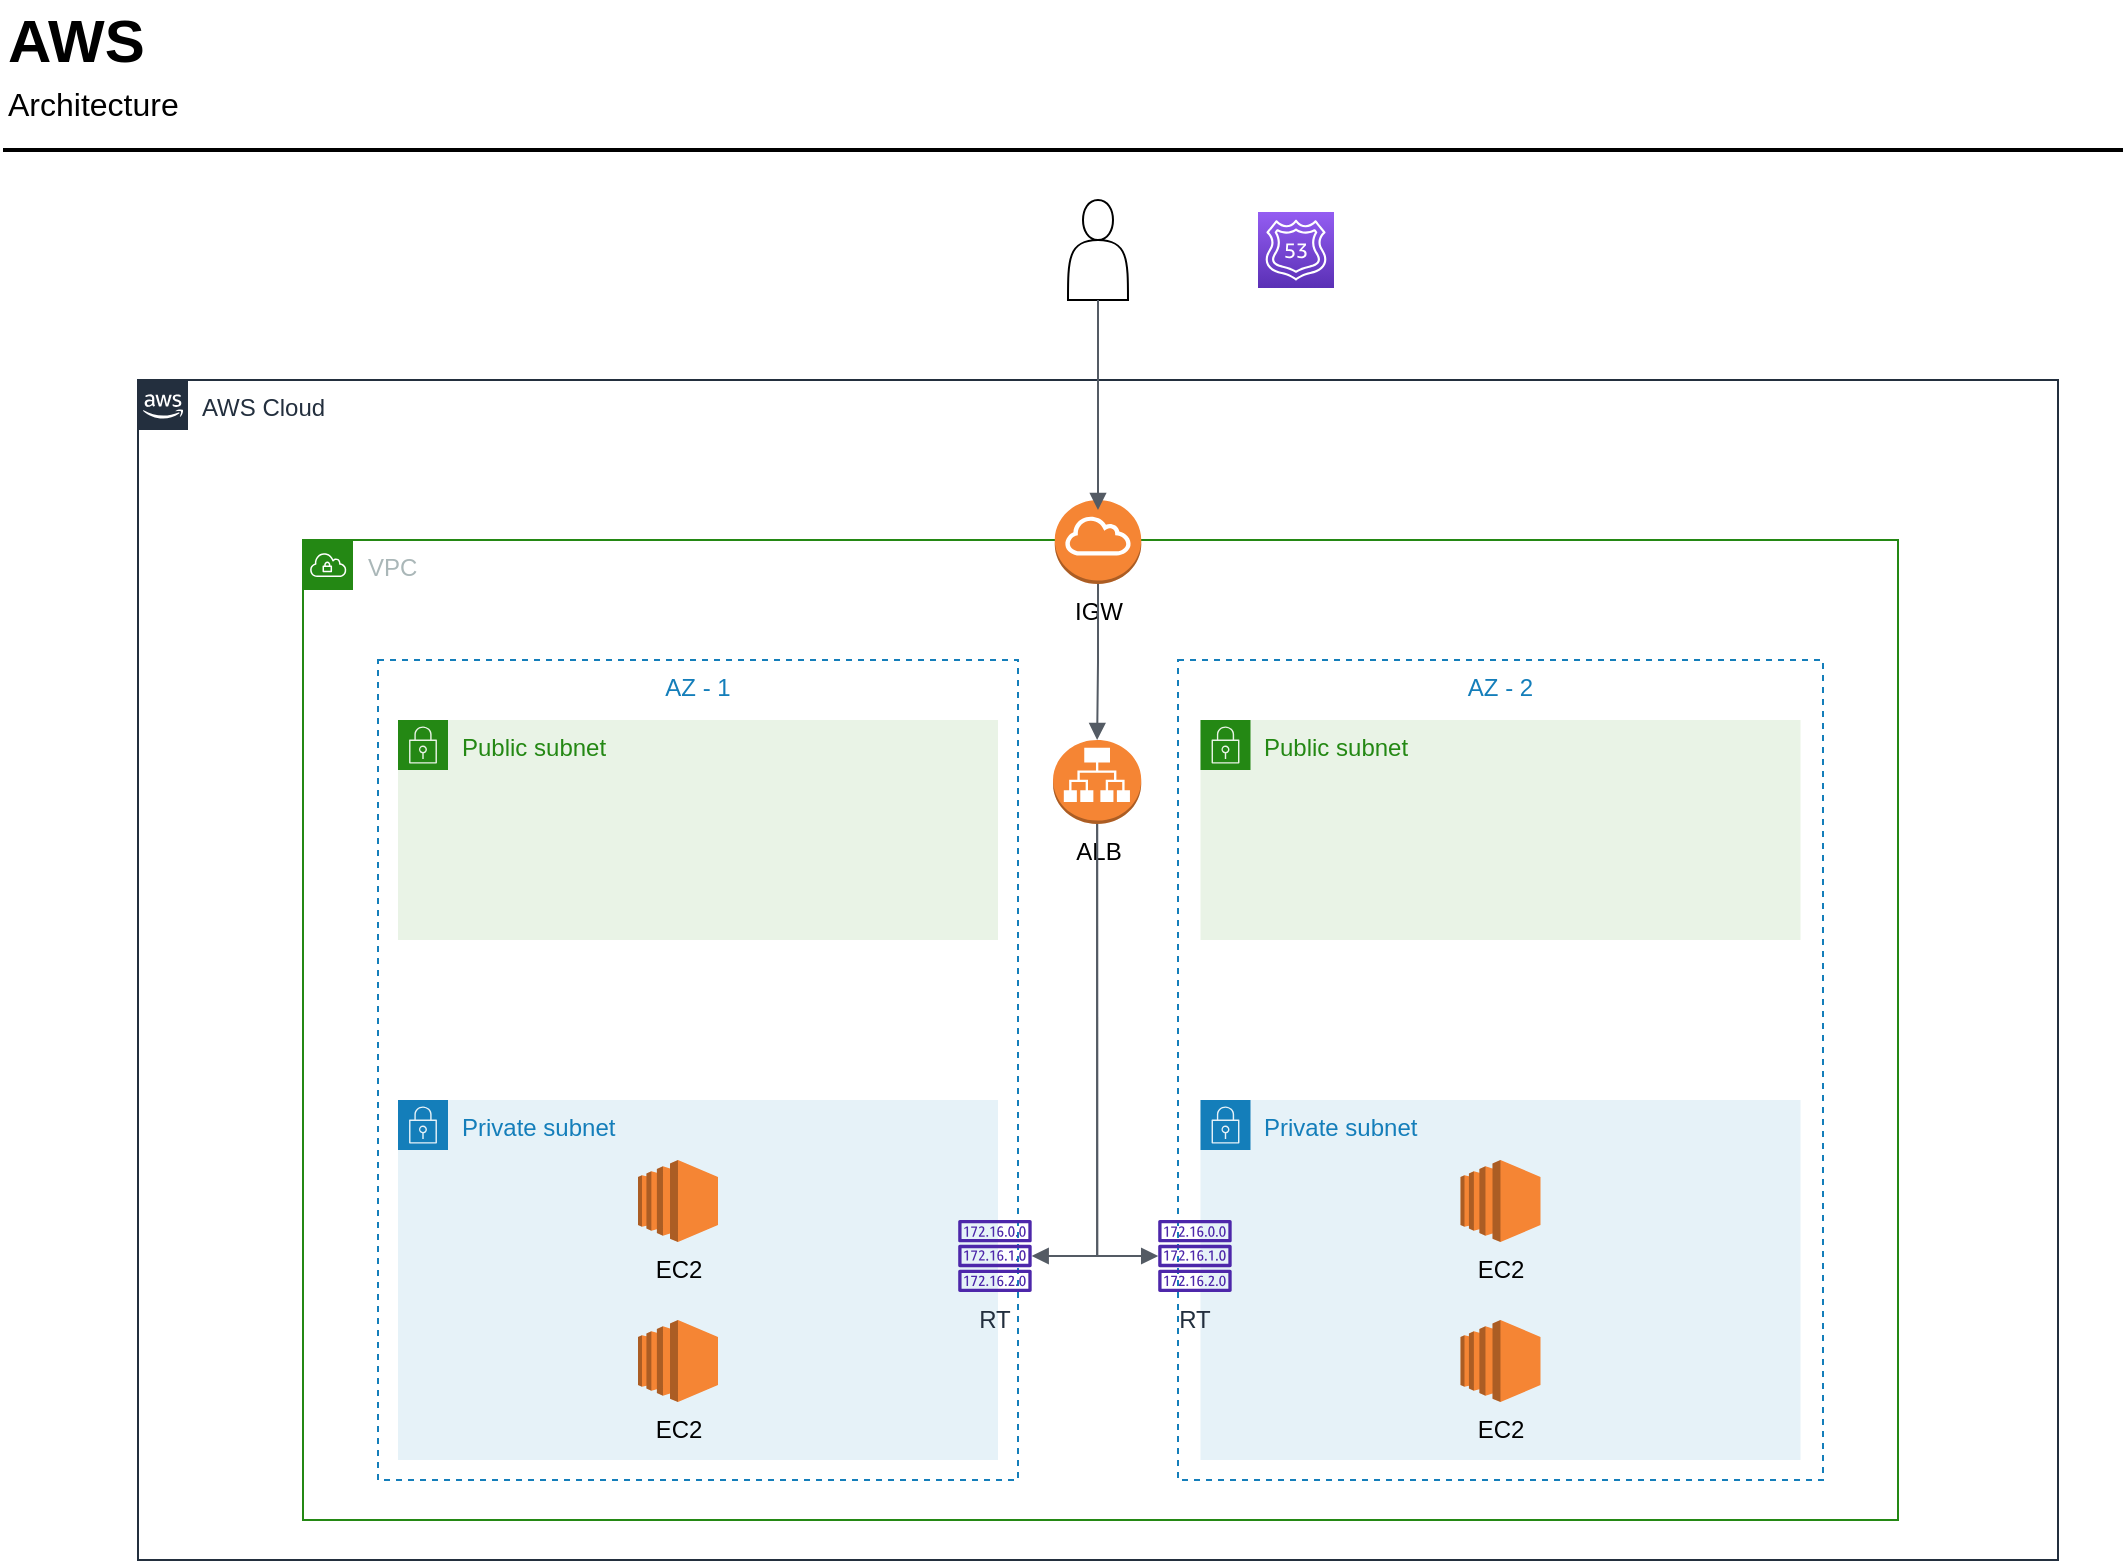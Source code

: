 <mxfile version="20.2.2" type="github">
  <diagram id="Ht1M8jgEwFfnCIfOTk4-" name="Page-1">
    <mxGraphModel dx="1306" dy="781" grid="1" gridSize="10" guides="1" tooltips="1" connect="1" arrows="1" fold="1" page="1" pageScale="1" pageWidth="1169" pageHeight="827" math="0" shadow="0">
      <root>
        <mxCell id="0" />
        <mxCell id="1" parent="0" />
        <mxCell id="-QjtrjUzRDEMRZ5MF8oH-47" value="AWS" style="text;html=1;resizable=0;points=[];autosize=1;align=left;verticalAlign=top;spacingTop=-4;fontSize=30;fontStyle=1" parent="1" vertex="1">
          <mxGeometry x="52.5" y="10" width="90" height="40" as="geometry" />
        </mxCell>
        <mxCell id="-QjtrjUzRDEMRZ5MF8oH-48" value="Architecture" style="text;html=1;resizable=0;points=[];autosize=1;align=left;verticalAlign=top;spacingTop=-4;fontSize=16;" parent="1" vertex="1">
          <mxGeometry x="52.5" y="50" width="110" height="30" as="geometry" />
        </mxCell>
        <mxCell id="SCVMTBWpLvtzJIhz15lM-1" value="" style="line;strokeWidth=2;html=1;fontSize=14;" parent="1" vertex="1">
          <mxGeometry x="52.5" y="80" width="1060" height="10" as="geometry" />
        </mxCell>
        <mxCell id="GHpW76NrXh7rv0FX1-69-12" value="" style="shape=actor;whiteSpace=wrap;html=1;" vertex="1" parent="1">
          <mxGeometry x="585" y="110" width="30" height="50" as="geometry" />
        </mxCell>
        <mxCell id="GHpW76NrXh7rv0FX1-69-16" value="AWS Cloud" style="points=[[0,0],[0.25,0],[0.5,0],[0.75,0],[1,0],[1,0.25],[1,0.5],[1,0.75],[1,1],[0.75,1],[0.5,1],[0.25,1],[0,1],[0,0.75],[0,0.5],[0,0.25]];outlineConnect=0;gradientColor=none;html=1;whiteSpace=wrap;fontSize=12;fontStyle=0;container=1;pointerEvents=0;collapsible=0;recursiveResize=0;shape=mxgraph.aws4.group;grIcon=mxgraph.aws4.group_aws_cloud_alt;strokeColor=#232F3E;fillColor=none;verticalAlign=top;align=left;spacingLeft=30;fontColor=#232F3E;dashed=0;" vertex="1" parent="1">
          <mxGeometry x="120" y="200" width="960" height="590" as="geometry" />
        </mxCell>
        <mxCell id="GHpW76NrXh7rv0FX1-69-11" value="VPC" style="points=[[0,0],[0.25,0],[0.5,0],[0.75,0],[1,0],[1,0.25],[1,0.5],[1,0.75],[1,1],[0.75,1],[0.5,1],[0.25,1],[0,1],[0,0.75],[0,0.5],[0,0.25]];outlineConnect=0;gradientColor=none;html=1;whiteSpace=wrap;fontSize=12;fontStyle=0;container=1;pointerEvents=0;collapsible=0;recursiveResize=0;shape=mxgraph.aws4.group;grIcon=mxgraph.aws4.group_vpc;strokeColor=#248814;fillColor=none;verticalAlign=top;align=left;spacingLeft=30;fontColor=#AAB7B8;dashed=0;" vertex="1" parent="GHpW76NrXh7rv0FX1-69-16">
          <mxGeometry x="82.5" y="80" width="797.5" height="490" as="geometry" />
        </mxCell>
        <mxCell id="GHpW76NrXh7rv0FX1-69-20" value="AZ - 2" style="fillColor=none;strokeColor=#147EBA;dashed=1;verticalAlign=top;fontStyle=0;fontColor=#147EBA;" vertex="1" parent="GHpW76NrXh7rv0FX1-69-11">
          <mxGeometry x="437.5" y="60" width="322.5" height="410" as="geometry" />
        </mxCell>
        <mxCell id="GHpW76NrXh7rv0FX1-69-22" value="IGW" style="outlineConnect=0;dashed=0;verticalLabelPosition=bottom;verticalAlign=top;align=center;html=1;shape=mxgraph.aws3.internet_gateway;fillColor=#F58534;gradientColor=none;" vertex="1" parent="GHpW76NrXh7rv0FX1-69-11">
          <mxGeometry x="375.88" y="-20" width="43.25" height="42" as="geometry" />
        </mxCell>
        <mxCell id="GHpW76NrXh7rv0FX1-69-31" value="Private subnet" style="points=[[0,0],[0.25,0],[0.5,0],[0.75,0],[1,0],[1,0.25],[1,0.5],[1,0.75],[1,1],[0.75,1],[0.5,1],[0.25,1],[0,1],[0,0.75],[0,0.5],[0,0.25]];outlineConnect=0;gradientColor=none;html=1;whiteSpace=wrap;fontSize=12;fontStyle=0;container=1;pointerEvents=0;collapsible=0;recursiveResize=0;shape=mxgraph.aws4.group;grIcon=mxgraph.aws4.group_security_group;grStroke=0;strokeColor=#147EBA;fillColor=#E6F2F8;verticalAlign=top;align=left;spacingLeft=30;fontColor=#147EBA;dashed=0;" vertex="1" parent="GHpW76NrXh7rv0FX1-69-11">
          <mxGeometry x="448.75" y="280" width="300" height="180" as="geometry" />
        </mxCell>
        <mxCell id="GHpW76NrXh7rv0FX1-69-42" value="EC2" style="outlineConnect=0;dashed=0;verticalLabelPosition=bottom;verticalAlign=top;align=center;html=1;shape=mxgraph.aws3.ec2;fillColor=#F58534;gradientColor=none;" vertex="1" parent="GHpW76NrXh7rv0FX1-69-31">
          <mxGeometry x="130" y="30" width="40" height="41" as="geometry" />
        </mxCell>
        <mxCell id="GHpW76NrXh7rv0FX1-69-41" value="EC2" style="outlineConnect=0;dashed=0;verticalLabelPosition=bottom;verticalAlign=top;align=center;html=1;shape=mxgraph.aws3.ec2;fillColor=#F58534;gradientColor=none;" vertex="1" parent="GHpW76NrXh7rv0FX1-69-31">
          <mxGeometry x="130" y="110" width="40" height="41" as="geometry" />
        </mxCell>
        <mxCell id="GHpW76NrXh7rv0FX1-69-29" value="Public subnet" style="points=[[0,0],[0.25,0],[0.5,0],[0.75,0],[1,0],[1,0.25],[1,0.5],[1,0.75],[1,1],[0.75,1],[0.5,1],[0.25,1],[0,1],[0,0.75],[0,0.5],[0,0.25]];outlineConnect=0;gradientColor=none;html=1;whiteSpace=wrap;fontSize=12;fontStyle=0;container=1;pointerEvents=0;collapsible=0;recursiveResize=0;shape=mxgraph.aws4.group;grIcon=mxgraph.aws4.group_security_group;grStroke=0;strokeColor=#248814;fillColor=#E9F3E6;verticalAlign=top;align=left;spacingLeft=30;fontColor=#248814;dashed=0;" vertex="1" parent="GHpW76NrXh7rv0FX1-69-11">
          <mxGeometry x="448.75" y="90" width="300" height="110" as="geometry" />
        </mxCell>
        <mxCell id="GHpW76NrXh7rv0FX1-69-32" value="ALB" style="outlineConnect=0;dashed=0;verticalLabelPosition=bottom;verticalAlign=top;align=center;html=1;shape=mxgraph.aws3.application_load_balancer;fillColor=#F58534;gradientColor=none;" vertex="1" parent="GHpW76NrXh7rv0FX1-69-11">
          <mxGeometry x="375.01" y="100" width="44.12" height="42" as="geometry" />
        </mxCell>
        <mxCell id="GHpW76NrXh7rv0FX1-69-35" value="" style="edgeStyle=orthogonalEdgeStyle;html=1;endArrow=block;elbow=vertical;startArrow=none;endFill=1;strokeColor=#545B64;rounded=0;entryX=0.5;entryY=0;entryDx=0;entryDy=0;entryPerimeter=0;exitX=0.5;exitY=1;exitDx=0;exitDy=0;exitPerimeter=0;" edge="1" parent="GHpW76NrXh7rv0FX1-69-11" source="GHpW76NrXh7rv0FX1-69-22" target="GHpW76NrXh7rv0FX1-69-32">
          <mxGeometry width="100" relative="1" as="geometry">
            <mxPoint x="287.5" y="130" as="sourcePoint" />
            <mxPoint x="387.5" y="130" as="targetPoint" />
          </mxGeometry>
        </mxCell>
        <mxCell id="GHpW76NrXh7rv0FX1-69-38" value="" style="edgeStyle=orthogonalEdgeStyle;html=1;endArrow=block;elbow=vertical;startArrow=none;endFill=1;strokeColor=#545B64;rounded=0;exitX=0.5;exitY=1;exitDx=0;exitDy=0;exitPerimeter=0;" edge="1" parent="GHpW76NrXh7rv0FX1-69-11" source="GHpW76NrXh7rv0FX1-69-32" target="GHpW76NrXh7rv0FX1-69-34">
          <mxGeometry width="100" relative="1" as="geometry">
            <mxPoint x="287.5" y="130" as="sourcePoint" />
            <mxPoint x="387.5" y="130" as="targetPoint" />
            <Array as="points">
              <mxPoint x="397" y="358" />
            </Array>
          </mxGeometry>
        </mxCell>
        <mxCell id="GHpW76NrXh7rv0FX1-69-34" value="RT" style="sketch=0;outlineConnect=0;fontColor=#232F3E;gradientColor=none;fillColor=#4D27AA;strokeColor=none;dashed=0;verticalLabelPosition=bottom;verticalAlign=top;align=center;html=1;fontSize=12;fontStyle=0;aspect=fixed;pointerEvents=1;shape=mxgraph.aws4.route_table;" vertex="1" parent="GHpW76NrXh7rv0FX1-69-11">
          <mxGeometry x="427.5" y="340" width="36.95" height="36" as="geometry" />
        </mxCell>
        <mxCell id="GHpW76NrXh7rv0FX1-69-19" value="AZ - 1" style="fillColor=none;strokeColor=#147EBA;dashed=1;verticalAlign=top;fontStyle=0;fontColor=#147EBA;" vertex="1" parent="1">
          <mxGeometry x="240" y="340" width="320" height="410" as="geometry" />
        </mxCell>
        <mxCell id="GHpW76NrXh7rv0FX1-69-21" value="" style="sketch=0;points=[[0,0,0],[0.25,0,0],[0.5,0,0],[0.75,0,0],[1,0,0],[0,1,0],[0.25,1,0],[0.5,1,0],[0.75,1,0],[1,1,0],[0,0.25,0],[0,0.5,0],[0,0.75,0],[1,0.25,0],[1,0.5,0],[1,0.75,0]];outlineConnect=0;fontColor=#232F3E;gradientColor=#945DF2;gradientDirection=north;fillColor=#5A30B5;strokeColor=#ffffff;dashed=0;verticalLabelPosition=bottom;verticalAlign=top;align=center;html=1;fontSize=12;fontStyle=0;aspect=fixed;shape=mxgraph.aws4.resourceIcon;resIcon=mxgraph.aws4.route_53;" vertex="1" parent="1">
          <mxGeometry x="680" y="116" width="38" height="38" as="geometry" />
        </mxCell>
        <mxCell id="GHpW76NrXh7rv0FX1-69-23" value="" style="edgeStyle=orthogonalEdgeStyle;html=1;endArrow=block;elbow=vertical;startArrow=none;endFill=1;strokeColor=#545B64;rounded=0;exitX=0.5;exitY=1;exitDx=0;exitDy=0;" edge="1" parent="1" source="GHpW76NrXh7rv0FX1-69-12">
          <mxGeometry width="100" relative="1" as="geometry">
            <mxPoint x="490" y="370" as="sourcePoint" />
            <mxPoint x="600" y="265" as="targetPoint" />
          </mxGeometry>
        </mxCell>
        <mxCell id="GHpW76NrXh7rv0FX1-69-25" value="Private subnet" style="points=[[0,0],[0.25,0],[0.5,0],[0.75,0],[1,0],[1,0.25],[1,0.5],[1,0.75],[1,1],[0.75,1],[0.5,1],[0.25,1],[0,1],[0,0.75],[0,0.5],[0,0.25]];outlineConnect=0;gradientColor=none;html=1;whiteSpace=wrap;fontSize=12;fontStyle=0;container=1;pointerEvents=0;collapsible=0;recursiveResize=0;shape=mxgraph.aws4.group;grIcon=mxgraph.aws4.group_security_group;grStroke=0;strokeColor=#147EBA;fillColor=#E6F2F8;verticalAlign=top;align=left;spacingLeft=30;fontColor=#147EBA;dashed=0;" vertex="1" parent="1">
          <mxGeometry x="250" y="560" width="300" height="180" as="geometry" />
        </mxCell>
        <mxCell id="GHpW76NrXh7rv0FX1-69-40" value="EC2" style="outlineConnect=0;dashed=0;verticalLabelPosition=bottom;verticalAlign=top;align=center;html=1;shape=mxgraph.aws3.ec2;fillColor=#F58534;gradientColor=none;" vertex="1" parent="GHpW76NrXh7rv0FX1-69-25">
          <mxGeometry x="120" y="30" width="40" height="41" as="geometry" />
        </mxCell>
        <mxCell id="GHpW76NrXh7rv0FX1-69-39" value="EC2" style="outlineConnect=0;dashed=0;verticalLabelPosition=bottom;verticalAlign=top;align=center;html=1;shape=mxgraph.aws3.ec2;fillColor=#F58534;gradientColor=none;" vertex="1" parent="GHpW76NrXh7rv0FX1-69-25">
          <mxGeometry x="120" y="110" width="40" height="41" as="geometry" />
        </mxCell>
        <mxCell id="GHpW76NrXh7rv0FX1-69-27" value="Public subnet" style="points=[[0,0],[0.25,0],[0.5,0],[0.75,0],[1,0],[1,0.25],[1,0.5],[1,0.75],[1,1],[0.75,1],[0.5,1],[0.25,1],[0,1],[0,0.75],[0,0.5],[0,0.25]];outlineConnect=0;gradientColor=none;html=1;whiteSpace=wrap;fontSize=12;fontStyle=0;container=1;pointerEvents=0;collapsible=0;recursiveResize=0;shape=mxgraph.aws4.group;grIcon=mxgraph.aws4.group_security_group;grStroke=0;strokeColor=#248814;fillColor=#E9F3E6;verticalAlign=top;align=left;spacingLeft=30;fontColor=#248814;dashed=0;" vertex="1" parent="1">
          <mxGeometry x="250" y="370" width="300" height="110" as="geometry" />
        </mxCell>
        <mxCell id="GHpW76NrXh7rv0FX1-69-33" value="RT" style="sketch=0;outlineConnect=0;fontColor=#232F3E;gradientColor=none;fillColor=#4D27AA;strokeColor=none;dashed=0;verticalLabelPosition=bottom;verticalAlign=top;align=center;html=1;fontSize=12;fontStyle=0;aspect=fixed;pointerEvents=1;shape=mxgraph.aws4.route_table;" vertex="1" parent="1">
          <mxGeometry x="530" y="620" width="36.95" height="36" as="geometry" />
        </mxCell>
        <mxCell id="GHpW76NrXh7rv0FX1-69-37" value="" style="edgeStyle=orthogonalEdgeStyle;html=1;endArrow=block;elbow=vertical;startArrow=none;endFill=1;strokeColor=#545B64;rounded=0;exitX=0.5;exitY=1;exitDx=0;exitDy=0;exitPerimeter=0;" edge="1" parent="1" source="GHpW76NrXh7rv0FX1-69-32" target="GHpW76NrXh7rv0FX1-69-33">
          <mxGeometry width="100" relative="1" as="geometry">
            <mxPoint x="490" y="410" as="sourcePoint" />
            <mxPoint x="590" y="410" as="targetPoint" />
            <Array as="points">
              <mxPoint x="600" y="638" />
            </Array>
          </mxGeometry>
        </mxCell>
      </root>
    </mxGraphModel>
  </diagram>
</mxfile>
